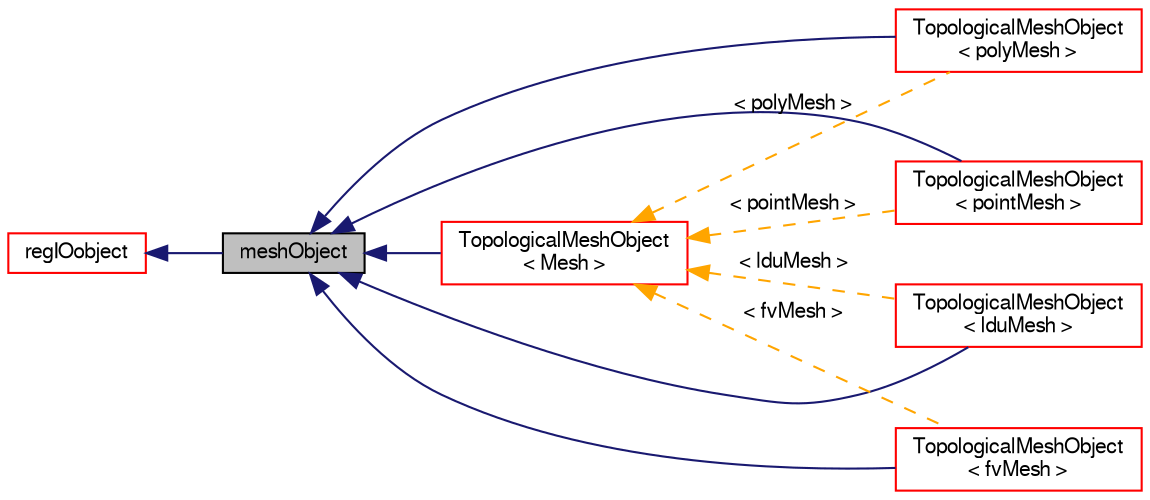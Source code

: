 digraph "meshObject"
{
  bgcolor="transparent";
  edge [fontname="FreeSans",fontsize="10",labelfontname="FreeSans",labelfontsize="10"];
  node [fontname="FreeSans",fontsize="10",shape=record];
  rankdir="LR";
  Node0 [label="meshObject",height=0.2,width=0.4,color="black", fillcolor="grey75", style="filled", fontcolor="black"];
  Node1 -> Node0 [dir="back",color="midnightblue",fontsize="10",style="solid",fontname="FreeSans"];
  Node1 [label="regIOobject",height=0.2,width=0.4,color="red",URL="$a26334.html",tooltip="regIOobject is an abstract class derived from IOobject to handle automatic object registration with t..."];
  Node0 -> Node3 [dir="back",color="midnightblue",fontsize="10",style="solid",fontname="FreeSans"];
  Node3 [label="TopologicalMeshObject\l\< Mesh \>",height=0.2,width=0.4,color="red",URL="$a27146.html"];
  Node3 -> Node53 [dir="back",color="orange",fontsize="10",style="dashed",label=" \< pointMesh \>" ,fontname="FreeSans"];
  Node53 [label="TopologicalMeshObject\l\< pointMesh \>",height=0.2,width=0.4,color="red",URL="$a27146.html"];
  Node3 -> Node54 [dir="back",color="orange",fontsize="10",style="dashed",label=" \< polyMesh \>" ,fontname="FreeSans"];
  Node54 [label="TopologicalMeshObject\l\< polyMesh \>",height=0.2,width=0.4,color="red",URL="$a27146.html"];
  Node3 -> Node57 [dir="back",color="orange",fontsize="10",style="dashed",label=" \< fvMesh \>" ,fontname="FreeSans"];
  Node57 [label="TopologicalMeshObject\l\< fvMesh \>",height=0.2,width=0.4,color="red",URL="$a27146.html"];
  Node3 -> Node84 [dir="back",color="orange",fontsize="10",style="dashed",label=" \< lduMesh \>" ,fontname="FreeSans"];
  Node84 [label="TopologicalMeshObject\l\< lduMesh \>",height=0.2,width=0.4,color="red",URL="$a27146.html"];
  Node0 -> Node57 [dir="back",color="midnightblue",fontsize="10",style="solid",fontname="FreeSans"];
  Node0 -> Node84 [dir="back",color="midnightblue",fontsize="10",style="solid",fontname="FreeSans"];
  Node0 -> Node53 [dir="back",color="midnightblue",fontsize="10",style="solid",fontname="FreeSans"];
  Node0 -> Node54 [dir="back",color="midnightblue",fontsize="10",style="solid",fontname="FreeSans"];
}
